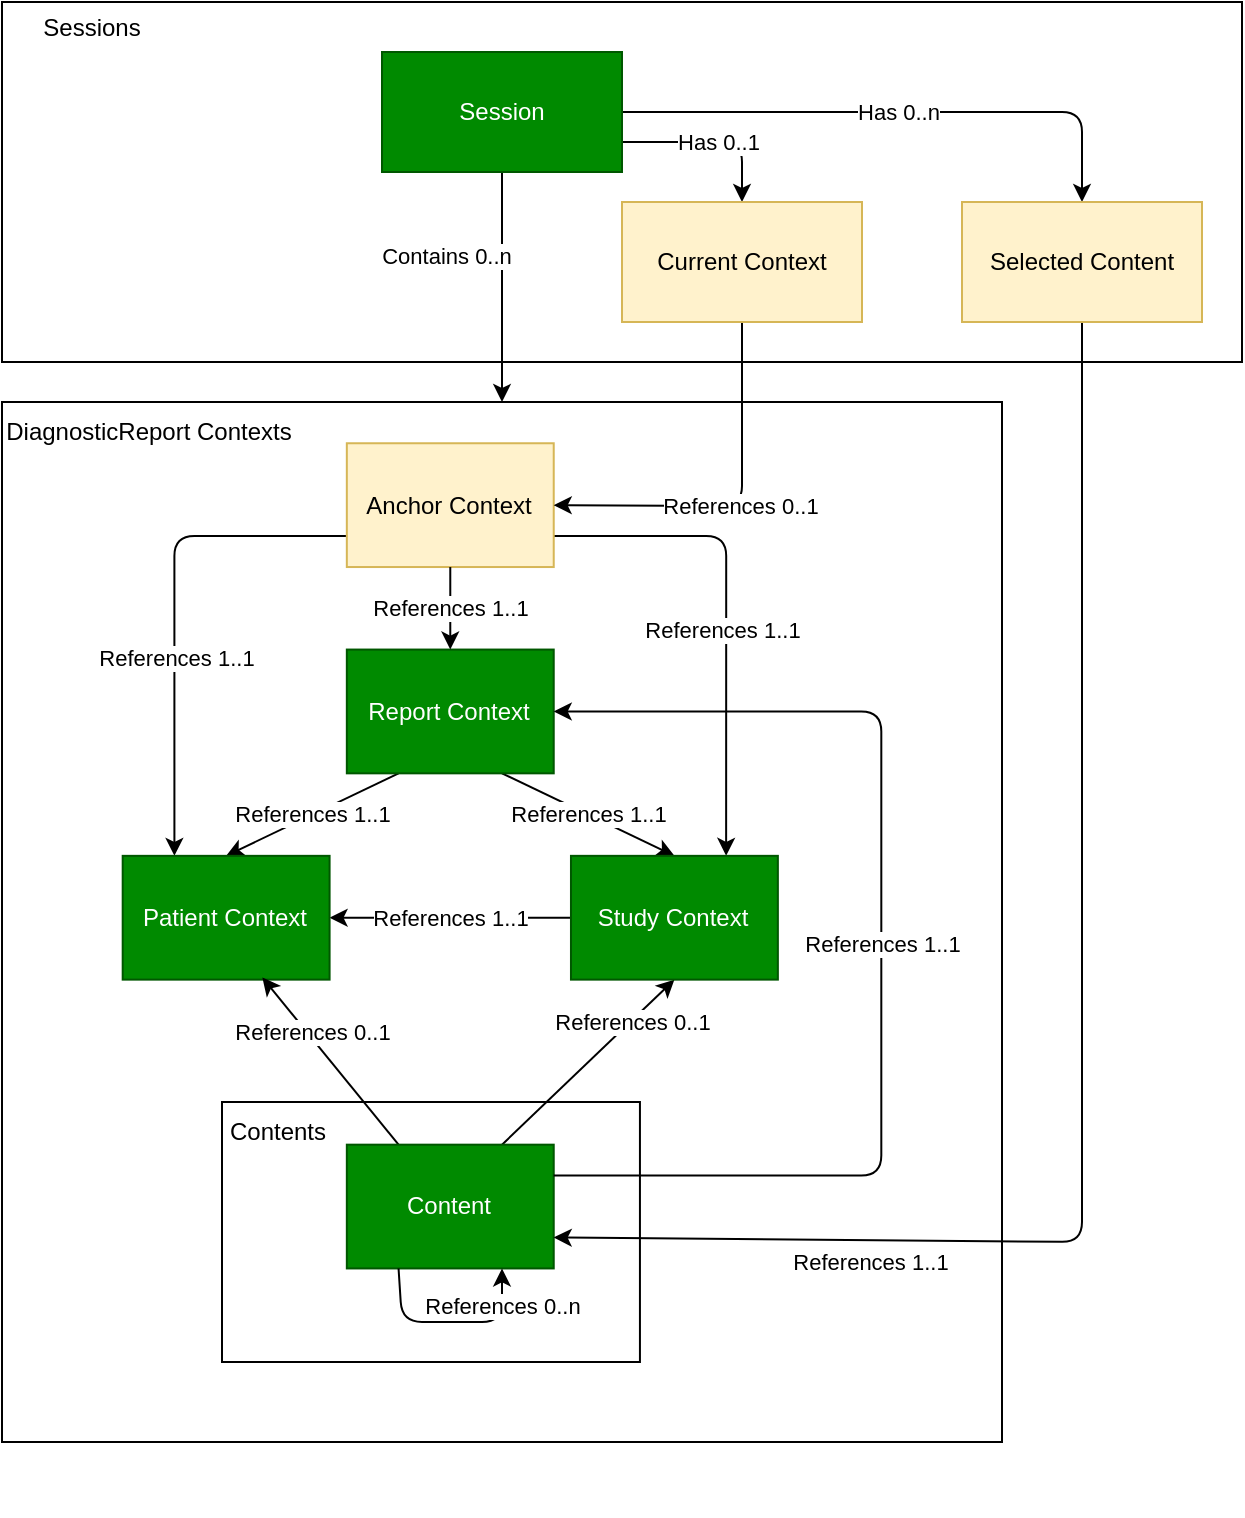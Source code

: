 <mxfile>
    <diagram id="u37TdR3Up0tB3ALFowDp" name="Data Model">
        <mxGraphModel dx="1288" dy="454" grid="1" gridSize="10" guides="1" tooltips="1" connect="1" arrows="1" fold="1" page="1" pageScale="1" pageWidth="850" pageHeight="1100" math="0" shadow="0">
            <root>
                <mxCell id="0"/>
                <mxCell id="1" parent="0"/>
                <mxCell id="62" value="" style="group" parent="1" vertex="1" connectable="0">
                    <mxGeometry x="-270" y="300" width="500" height="557" as="geometry"/>
                </mxCell>
                <mxCell id="58" value="" style="rounded=0;whiteSpace=wrap;html=1;fillColor=none;" parent="62" vertex="1">
                    <mxGeometry width="500" height="520" as="geometry"/>
                </mxCell>
                <mxCell id="UM3WrDHpRBWKBa5JPB4B-76" style="edgeStyle=orthogonalEdgeStyle;html=1;exitX=0;exitY=0.75;exitDx=0;exitDy=0;entryX=0.25;entryY=0;entryDx=0;entryDy=0;" edge="1" parent="62" source="6" target="67">
                    <mxGeometry relative="1" as="geometry"/>
                </mxCell>
                <mxCell id="UM3WrDHpRBWKBa5JPB4B-78" value="References 1..1" style="edgeLabel;html=1;align=center;verticalAlign=middle;resizable=0;points=[];" vertex="1" connectable="0" parent="UM3WrDHpRBWKBa5JPB4B-76">
                    <mxGeometry x="0.189" y="1" relative="1" as="geometry">
                        <mxPoint as="offset"/>
                    </mxGeometry>
                </mxCell>
                <mxCell id="UM3WrDHpRBWKBa5JPB4B-77" style="edgeStyle=orthogonalEdgeStyle;html=1;exitX=1;exitY=0.75;exitDx=0;exitDy=0;entryX=0.75;entryY=0;entryDx=0;entryDy=0;" edge="1" parent="62" source="6" target="66">
                    <mxGeometry relative="1" as="geometry"/>
                </mxCell>
                <mxCell id="UM3WrDHpRBWKBa5JPB4B-79" value="References 1..1" style="edgeLabel;html=1;align=center;verticalAlign=middle;resizable=0;points=[];" vertex="1" connectable="0" parent="UM3WrDHpRBWKBa5JPB4B-77">
                    <mxGeometry x="0.076" y="-2" relative="1" as="geometry">
                        <mxPoint as="offset"/>
                    </mxGeometry>
                </mxCell>
                <mxCell id="6" value="Anchor Context" style="whiteSpace=wrap;html=1;rounded=0;fillColor=#fff2cc;strokeColor=#d6b656;" parent="62" vertex="1">
                    <mxGeometry x="172.414" y="20.63" width="103.448" height="61.889" as="geometry"/>
                </mxCell>
                <mxCell id="68" value="References 1..1" style="edgeStyle=none;html=1;exitX=0.25;exitY=1;exitDx=0;exitDy=0;entryX=0.5;entryY=0;entryDx=0;entryDy=0;startArrow=none;startFill=0;endArrow=classic;endFill=1;" parent="62" source="9" target="67" edge="1">
                    <mxGeometry relative="1" as="geometry"/>
                </mxCell>
                <mxCell id="69" value="References 1..1" style="edgeStyle=none;html=1;exitX=0.75;exitY=1;exitDx=0;exitDy=0;entryX=0.5;entryY=0;entryDx=0;entryDy=0;startArrow=none;startFill=0;endArrow=classic;endFill=1;" parent="62" source="9" target="66" edge="1">
                    <mxGeometry relative="1" as="geometry"/>
                </mxCell>
                <mxCell id="9" value="Report Context" style="whiteSpace=wrap;html=1;rounded=0;fillColor=#008a00;fontColor=#ffffff;strokeColor=#005700;" parent="62" vertex="1">
                    <mxGeometry x="172.414" y="123.778" width="103.448" height="61.889" as="geometry"/>
                </mxCell>
                <mxCell id="10" value="References 1..1" style="edgeStyle=none;html=1;" parent="62" source="6" target="9" edge="1">
                    <mxGeometry relative="1" as="geometry"/>
                </mxCell>
                <mxCell id="59" value="DiagnosticReport Contexts" style="text;html=1;strokeColor=none;fillColor=none;align=center;verticalAlign=middle;whiteSpace=wrap;rounded=0;" parent="62" vertex="1">
                    <mxGeometry width="146.552" height="30.944" as="geometry"/>
                </mxCell>
                <mxCell id="70" value="References 1..1" style="edgeStyle=none;html=1;exitX=0;exitY=0.5;exitDx=0;exitDy=0;entryX=1;entryY=0.5;entryDx=0;entryDy=0;startArrow=none;startFill=0;endArrow=classic;endFill=1;" parent="62" source="66" target="67" edge="1">
                    <mxGeometry relative="1" as="geometry"/>
                </mxCell>
                <mxCell id="71" style="edgeStyle=none;html=1;exitX=0.5;exitY=1;exitDx=0;exitDy=0;entryX=0.75;entryY=0;entryDx=0;entryDy=0;startArrow=classic;startFill=1;endArrow=none;endFill=0;" parent="62" source="66" target="26" edge="1">
                    <mxGeometry relative="1" as="geometry"/>
                </mxCell>
                <mxCell id="72" value="References 0..1" style="edgeLabel;html=1;align=center;verticalAlign=middle;resizable=0;points=[];" parent="71" vertex="1" connectable="0">
                    <mxGeometry x="-0.5" relative="1" as="geometry">
                        <mxPoint as="offset"/>
                    </mxGeometry>
                </mxCell>
                <mxCell id="66" value="Study Context" style="whiteSpace=wrap;html=1;rounded=0;fillColor=#008a00;fontColor=#ffffff;strokeColor=#005700;" parent="62" vertex="1">
                    <mxGeometry x="284.483" y="226.926" width="103.448" height="61.889" as="geometry"/>
                </mxCell>
                <mxCell id="67" value="Patient Context" style="whiteSpace=wrap;html=1;rounded=0;fillColor=#008a00;fontColor=#ffffff;strokeColor=#005700;" parent="62" vertex="1">
                    <mxGeometry x="60.345" y="226.926" width="103.448" height="61.889" as="geometry"/>
                </mxCell>
                <mxCell id="60" value="" style="rounded=0;whiteSpace=wrap;html=1;fillColor=none;" parent="62" vertex="1">
                    <mxGeometry x="110" y="350" width="208.97" height="130" as="geometry"/>
                </mxCell>
                <mxCell id="73" style="edgeStyle=none;html=1;exitX=0.25;exitY=0;exitDx=0;exitDy=0;entryX=0.675;entryY=0.983;entryDx=0;entryDy=0;entryPerimeter=0;startArrow=none;startFill=0;endArrow=classic;endFill=1;" parent="62" source="26" target="67" edge="1">
                    <mxGeometry relative="1" as="geometry"/>
                </mxCell>
                <mxCell id="74" value="References 0..1" style="edgeLabel;html=1;align=center;verticalAlign=middle;resizable=0;points=[];" parent="73" vertex="1" connectable="0">
                    <mxGeometry x="0.325" y="-2" relative="1" as="geometry">
                        <mxPoint as="offset"/>
                    </mxGeometry>
                </mxCell>
                <mxCell id="26" value="Content" style="whiteSpace=wrap;html=1;rounded=0;fillColor=#008a00;fontColor=#ffffff;strokeColor=#005700;" parent="62" vertex="1">
                    <mxGeometry x="172.414" y="371.333" width="103.448" height="61.889" as="geometry"/>
                </mxCell>
                <mxCell id="61" value="Contents" style="text;html=1;strokeColor=none;fillColor=none;align=center;verticalAlign=middle;whiteSpace=wrap;rounded=0;" parent="62" vertex="1">
                    <mxGeometry x="112.07" y="350.004" width="51.724" height="30.944" as="geometry"/>
                </mxCell>
                <mxCell id="53" value="References 1..1" style="edgeStyle=none;html=1;entryX=1;entryY=0.5;entryDx=0;entryDy=0;startArrow=none;startFill=0;endArrow=classic;endFill=1;exitX=1;exitY=0.25;exitDx=0;exitDy=0;" parent="62" source="26" target="9" edge="1">
                    <mxGeometry relative="1" as="geometry">
                        <Array as="points">
                            <mxPoint x="439.655" y="386.806"/>
                            <mxPoint x="439.655" y="154.722"/>
                        </Array>
                    </mxGeometry>
                </mxCell>
                <mxCell id="75" style="edgeStyle=none;html=1;exitX=0.25;exitY=1;exitDx=0;exitDy=0;entryX=0.75;entryY=1;entryDx=0;entryDy=0;startArrow=none;startFill=0;endArrow=classic;endFill=1;" parent="62" source="26" target="26" edge="1">
                    <mxGeometry relative="1" as="geometry">
                        <Array as="points">
                            <mxPoint x="200" y="460"/>
                            <mxPoint x="250" y="460"/>
                        </Array>
                    </mxGeometry>
                </mxCell>
                <mxCell id="76" value="References 0..n" style="edgeLabel;html=1;align=center;verticalAlign=middle;resizable=0;points=[];" parent="75" vertex="1" connectable="0">
                    <mxGeometry x="0.643" relative="1" as="geometry">
                        <mxPoint as="offset"/>
                    </mxGeometry>
                </mxCell>
                <mxCell id="7" value="" style="edgeStyle=none;html=1;entryX=0.5;entryY=0;entryDx=0;entryDy=0;" parent="1" source="3" target="58" edge="1">
                    <mxGeometry relative="1" as="geometry"/>
                </mxCell>
                <mxCell id="8" value="Contains 0..n" style="edgeLabel;html=1;align=center;verticalAlign=middle;resizable=0;points=[];" parent="7" vertex="1" connectable="0">
                    <mxGeometry x="-0.25" y="4" relative="1" as="geometry">
                        <mxPoint x="-32" y="-1" as="offset"/>
                    </mxGeometry>
                </mxCell>
                <mxCell id="35" style="edgeStyle=none;html=1;exitX=1;exitY=0.75;exitDx=0;exitDy=0;entryX=0.5;entryY=0;entryDx=0;entryDy=0;" parent="1" source="3" target="24" edge="1">
                    <mxGeometry relative="1" as="geometry">
                        <Array as="points">
                            <mxPoint x="100" y="170"/>
                        </Array>
                    </mxGeometry>
                </mxCell>
                <mxCell id="45" value="Has 0..1" style="edgeLabel;html=1;align=center;verticalAlign=middle;resizable=0;points=[];" parent="35" vertex="1" connectable="0">
                    <mxGeometry x="0.053" relative="1" as="geometry">
                        <mxPoint as="offset"/>
                    </mxGeometry>
                </mxCell>
                <mxCell id="Kga4_0DMdmYmjc2Gxt2p-82" value="Has 0..n" style="edgeStyle=none;html=1;exitX=1;exitY=0.5;exitDx=0;exitDy=0;entryX=0.5;entryY=0;entryDx=0;entryDy=0;startArrow=none;startFill=0;endArrow=classic;endFill=1;" parent="1" source="3" target="ShL6OGzyEPJJIIMobuB--70" edge="1">
                    <mxGeometry relative="1" as="geometry">
                        <Array as="points">
                            <mxPoint x="270" y="155"/>
                        </Array>
                    </mxGeometry>
                </mxCell>
                <mxCell id="3" value="Session" style="rounded=0;whiteSpace=wrap;html=1;fillColor=#008a00;fontColor=#ffffff;strokeColor=#005700;" parent="1" vertex="1">
                    <mxGeometry x="-80" y="125" width="120" height="60" as="geometry"/>
                </mxCell>
                <mxCell id="65" value="References 0..1" style="edgeStyle=none;html=1;exitX=0.5;exitY=1;exitDx=0;exitDy=0;entryX=1;entryY=0.5;entryDx=0;entryDy=0;startArrow=none;startFill=0;endArrow=classic;endFill=1;" parent="1" source="24" target="6" edge="1">
                    <mxGeometry relative="1" as="geometry">
                        <Array as="points">
                            <mxPoint x="100" y="352"/>
                        </Array>
                    </mxGeometry>
                </mxCell>
                <mxCell id="24" value="Current Context" style="whiteSpace=wrap;html=1;rounded=0;fillColor=#fff2cc;strokeColor=#d6b656;" parent="1" vertex="1">
                    <mxGeometry x="40" y="200" width="120" height="60" as="geometry"/>
                </mxCell>
                <mxCell id="ShL6OGzyEPJJIIMobuB--71" value="References 1..1" style="edgeStyle=none;html=1;startArrow=classic;startFill=1;endArrow=none;endFill=0;exitX=1;exitY=0.75;exitDx=0;exitDy=0;entryX=0.5;entryY=1;entryDx=0;entryDy=0;" parent="1" source="26" target="ShL6OGzyEPJJIIMobuB--70" edge="1">
                    <mxGeometry x="-0.562" y="-11" relative="1" as="geometry">
                        <mxPoint x="360" y="755" as="targetPoint"/>
                        <Array as="points">
                            <mxPoint x="270" y="720"/>
                        </Array>
                        <mxPoint as="offset"/>
                    </mxGeometry>
                </mxCell>
                <mxCell id="ShL6OGzyEPJJIIMobuB--70" value="Selected Content" style="whiteSpace=wrap;html=1;fillColor=#fff2cc;strokeColor=#d6b656;rounded=0;" parent="1" vertex="1">
                    <mxGeometry x="210" y="200" width="120" height="60" as="geometry"/>
                </mxCell>
                <mxCell id="T2Ju3RkK-9prqdYgOsgE-97" value="" style="rounded=0;whiteSpace=wrap;html=1;fillColor=none;" parent="1" vertex="1">
                    <mxGeometry x="-270" y="100" width="620" height="180" as="geometry"/>
                </mxCell>
                <mxCell id="T2Ju3RkK-9prqdYgOsgE-98" value="Sessions" style="text;html=1;strokeColor=none;fillColor=none;align=center;verticalAlign=middle;whiteSpace=wrap;rounded=0;" parent="1" vertex="1">
                    <mxGeometry x="-270" y="100" width="90" height="25.94" as="geometry"/>
                </mxCell>
            </root>
        </mxGraphModel>
    </diagram>
    <diagram id="REENpzGBm39CdS1Fk5RU" name="Interaction Model">
        <mxGraphModel dx="1288" dy="1554" grid="1" gridSize="10" guides="1" tooltips="1" connect="1" arrows="1" fold="1" page="1" pageScale="1" pageWidth="850" pageHeight="1100" math="0" shadow="0">
            <root>
                <mxCell id="0"/>
                <mxCell id="1" parent="0"/>
                <mxCell id="uQy_RtOWi2RNMos_5whO-6" value="Send Event (WSS)" style="edgeStyle=none;html=1;exitX=1.007;exitY=0.319;exitDx=0;exitDy=0;entryX=-0.008;entryY=0.292;entryDx=0;entryDy=0;startArrow=none;startFill=0;endArrow=classic;endFill=1;exitPerimeter=0;entryPerimeter=0;" parent="1" edge="1">
                    <mxGeometry relative="1" as="geometry">
                        <mxPoint x="291.47" y="70.79" as="sourcePoint"/>
                        <mxPoint x="568.56" y="69.9" as="targetPoint"/>
                    </mxGeometry>
                </mxCell>
                <mxCell id="yhTjSWiZqmDCel7jHeYI-11" value="Subscribe / Unsubscribe (HTTPS)" style="edgeStyle=none;html=1;entryX=-0.019;entryY=0.111;entryDx=0;entryDy=0;startArrow=classic;startFill=1;endArrow=none;endFill=0;entryPerimeter=0;exitX=1.007;exitY=0.173;exitDx=0;exitDy=0;exitPerimeter=0;" parent="1" source="CS6DWMl4JMOBhloM0IUo-4" target="yhTjSWiZqmDCel7jHeYI-7" edge="1">
                    <mxGeometry relative="1" as="geometry"/>
                </mxCell>
                <mxCell id="CS6DWMl4JMOBhloM0IUo-4" value="Hub" style="rounded=1;whiteSpace=wrap;html=1;fillColor=#1ba1e2;fontColor=#ffffff;strokeColor=#006EAF;" parent="1" vertex="1">
                    <mxGeometry x="80" y="-80" width="210" height="410" as="geometry"/>
                </mxCell>
                <mxCell id="uQy_RtOWi2RNMos_5whO-8" value="Launch 0..n" style="edgeStyle=none;html=1;entryX=0.5;entryY=0;entryDx=0;entryDy=0;startArrow=none;startFill=0;endArrow=classic;endFill=1;exitX=0.5;exitY=0;exitDx=0;exitDy=0;" parent="1" source="yhTjSWiZqmDCel7jHeYI-8" target="yhTjSWiZqmDCel7jHeYI-7" edge="1">
                    <mxGeometry relative="1" as="geometry">
                        <Array as="points">
                            <mxPoint x="-270" y="-110"/>
                            <mxPoint x="70" y="-110"/>
                            <mxPoint x="660" y="-110"/>
                        </Array>
                        <mxPoint x="-240" y="-50" as="sourcePoint"/>
                        <mxPoint x="402.5" y="-60" as="targetPoint"/>
                    </mxGeometry>
                </mxCell>
                <mxCell id="yhTjSWiZqmDCel7jHeYI-3" value="Subscribe / Unsubscribe (HTTPS)" style="edgeStyle=none;html=1;exitX=1.006;exitY=0.108;exitDx=0;exitDy=0;entryX=-0.005;entryY=0.171;entryDx=0;entryDy=0;startArrow=none;startFill=0;endArrow=classic;endFill=1;exitPerimeter=0;entryPerimeter=0;" parent="1" source="yhTjSWiZqmDCel7jHeYI-8" target="CS6DWMl4JMOBhloM0IUo-4" edge="1">
                    <mxGeometry relative="1" as="geometry">
                        <mxPoint x="-180" y="10" as="sourcePoint"/>
                        <Array as="points">
                            <mxPoint x="-100" y="-10"/>
                        </Array>
                    </mxGeometry>
                </mxCell>
                <mxCell id="yhTjSWiZqmDCel7jHeYI-6" value="" style="group" parent="1" vertex="1" connectable="0">
                    <mxGeometry x="115" y="180" width="140" height="80" as="geometry"/>
                </mxCell>
                <mxCell id="yhTjSWiZqmDCel7jHeYI-1" value="Sessions" style="whiteSpace=wrap;html=1;rounded=0;fillColor=#008a00;fontColor=#ffffff;strokeColor=#005700;" parent="yhTjSWiZqmDCel7jHeYI-6" vertex="1">
                    <mxGeometry y="20" width="120" height="60" as="geometry"/>
                </mxCell>
                <mxCell id="yhTjSWiZqmDCel7jHeYI-4" value="Sessions" style="whiteSpace=wrap;html=1;rounded=0;fillColor=#008a00;fontColor=#ffffff;strokeColor=#005700;" parent="yhTjSWiZqmDCel7jHeYI-6" vertex="1">
                    <mxGeometry x="10" y="10" width="120" height="60" as="geometry"/>
                </mxCell>
                <mxCell id="yhTjSWiZqmDCel7jHeYI-5" value="Sessions" style="whiteSpace=wrap;html=1;rounded=0;fillColor=#008a00;fontColor=#ffffff;strokeColor=#005700;" parent="yhTjSWiZqmDCel7jHeYI-6" vertex="1">
                    <mxGeometry x="20" width="120" height="60" as="geometry"/>
                </mxCell>
                <mxCell id="yhTjSWiZqmDCel7jHeYI-7" value="Synchronizing Application" style="whiteSpace=wrap;html=1;rounded=1;fillColor=#1ba1e2;fontColor=#ffffff;strokeColor=#006EAF;" parent="1" vertex="1">
                    <mxGeometry x="570" y="-45" width="180" height="325" as="geometry"/>
                </mxCell>
                <mxCell id="yhTjSWiZqmDCel7jHeYI-8" value="Driving Application" style="whiteSpace=wrap;html=1;rounded=1;fillColor=#1ba1e2;fontColor=#ffffff;strokeColor=#006EAF;" parent="1" vertex="1">
                    <mxGeometry x="-360" y="-45" width="180" height="325" as="geometry"/>
                </mxCell>
                <mxCell id="yhTjSWiZqmDCel7jHeYI-12" value="Update / Select Report Content (HTTPS)" style="edgeStyle=none;html=1;exitX=0;exitY=0.5;exitDx=0;exitDy=0;startArrow=none;startFill=0;endArrow=classic;endFill=1;entryX=1.002;entryY=0.707;entryDx=0;entryDy=0;entryPerimeter=0;" parent="1" source="yhTjSWiZqmDCel7jHeYI-9" edge="1">
                    <mxGeometry relative="1" as="geometry">
                        <mxPoint x="290.42" y="240.87" as="targetPoint"/>
                    </mxGeometry>
                </mxCell>
                <mxCell id="yhTjSWiZqmDCel7jHeYI-9" value="Content Creator" style="whiteSpace=wrap;html=1;rounded=1;fillColor=#dae8fc;strokeColor=#6c8ebf;" parent="1" vertex="1">
                    <mxGeometry x="600" y="220.5" width="120" height="41" as="geometry"/>
                </mxCell>
                <mxCell id="yhTjSWiZqmDCel7jHeYI-10" value="Content Creator" style="whiteSpace=wrap;html=1;rounded=1;fillColor=#dae8fc;strokeColor=#6c8ebf;" parent="1" vertex="1">
                    <mxGeometry x="-330" y="220.5" width="120" height="41" as="geometry"/>
                </mxCell>
                <mxCell id="uQy_RtOWi2RNMos_5whO-2" value="Update / Select Report Content (HTTPS)" style="edgeStyle=none;html=1;startArrow=none;startFill=0;endArrow=classic;endFill=1;entryX=-0.019;entryY=0.705;entryDx=0;entryDy=0;entryPerimeter=0;exitX=1;exitY=0.5;exitDx=0;exitDy=0;" parent="1" source="yhTjSWiZqmDCel7jHeYI-10" edge="1">
                    <mxGeometry relative="1" as="geometry">
                        <mxPoint x="-190" y="240" as="sourcePoint"/>
                        <mxPoint x="76.01" y="240.05" as="targetPoint"/>
                    </mxGeometry>
                </mxCell>
                <mxCell id="yhTjSWiZqmDCel7jHeYI-18" value="Send Event (WSS)" style="edgeStyle=none;html=1;exitX=1;exitY=0.5;exitDx=0;exitDy=0;startArrow=classic;startFill=1;endArrow=none;endFill=0;entryX=-0.002;entryY=0.317;entryDx=0;entryDy=0;entryPerimeter=0;" parent="1" edge="1">
                    <mxGeometry relative="1" as="geometry">
                        <mxPoint x="80.0" y="70.0" as="targetPoint"/>
                        <mxPoint x="-179.58" y="70.03" as="sourcePoint"/>
                        <mxPoint as="offset"/>
                    </mxGeometry>
                </mxCell>
                <mxCell id="yhTjSWiZqmDCel7jHeYI-22" value="Open / Close Report Context (HTTPS)" style="edgeStyle=none;html=1;entryX=-0.005;entryY=0.171;entryDx=0;entryDy=0;startArrow=none;startFill=0;endArrow=classic;endFill=1;entryPerimeter=0;" parent="1" edge="1">
                    <mxGeometry relative="1" as="geometry">
                        <mxPoint x="-180" y="191" as="sourcePoint"/>
                        <mxPoint x="77.87" y="191.11" as="targetPoint"/>
                        <Array as="points">
                            <mxPoint x="-101.08" y="191"/>
                        </Array>
                    </mxGeometry>
                </mxCell>
                <mxCell id="yhTjSWiZqmDCel7jHeYI-23" value="Get Current Context (HTTPS)" style="edgeStyle=none;html=1;entryX=-0.019;entryY=0.111;entryDx=0;entryDy=0;startArrow=classic;startFill=1;endArrow=none;endFill=0;entryPerimeter=0;exitX=1.007;exitY=0.173;exitDx=0;exitDy=0;exitPerimeter=0;" parent="1" edge="1">
                    <mxGeometry relative="1" as="geometry">
                        <mxPoint x="290.39" y="29.96" as="sourcePoint"/>
                        <mxPoint x="565.5" y="30.105" as="targetPoint"/>
                    </mxGeometry>
                </mxCell>
                <mxCell id="yhTjSWiZqmDCel7jHeYI-24" value="Get Current Context (HTTPS)" style="edgeStyle=none;html=1;exitX=1.006;exitY=0.108;exitDx=0;exitDy=0;entryX=-0.005;entryY=0.171;entryDx=0;entryDy=0;startArrow=none;startFill=0;endArrow=classic;endFill=1;exitPerimeter=0;entryPerimeter=0;" parent="1" edge="1">
                    <mxGeometry relative="1" as="geometry">
                        <mxPoint x="-180.0" y="29.13" as="sourcePoint"/>
                        <mxPoint x="77.87" y="29.14" as="targetPoint"/>
                        <Array as="points">
                            <mxPoint x="-101.08" y="29.03"/>
                        </Array>
                    </mxGeometry>
                </mxCell>
                <mxCell id="yhTjSWiZqmDCel7jHeYI-25" value="Send SyncError (HTTPS)" style="edgeStyle=none;html=1;entryX=-0.005;entryY=0.171;entryDx=0;entryDy=0;startArrow=none;startFill=0;endArrow=classic;endFill=1;entryPerimeter=0;" parent="1" edge="1">
                    <mxGeometry relative="1" as="geometry">
                        <mxPoint x="-179" y="118" as="sourcePoint"/>
                        <mxPoint x="78.87" y="118.11" as="targetPoint"/>
                        <Array as="points"/>
                    </mxGeometry>
                </mxCell>
                <mxCell id="yhTjSWiZqmDCel7jHeYI-27" value="Send SyncError Event (HTTPS)" style="edgeStyle=none;html=1;entryX=-0.019;entryY=0.111;entryDx=0;entryDy=0;startArrow=classic;startFill=1;endArrow=none;endFill=0;entryPerimeter=0;exitX=1.007;exitY=0.173;exitDx=0;exitDy=0;exitPerimeter=0;" parent="1" edge="1">
                    <mxGeometry relative="1" as="geometry">
                        <mxPoint x="290.0" y="117.0" as="sourcePoint"/>
                        <mxPoint x="565.11" y="117.145" as="targetPoint"/>
                    </mxGeometry>
                </mxCell>
                <mxCell id="yhTjSWiZqmDCel7jHeYI-28" value="Image Display" style="whiteSpace=wrap;html=1;rounded=1;fillColor=#dae8fc;strokeColor=#6c8ebf;" parent="1" vertex="1">
                    <mxGeometry x="-330" y="-40" width="120" height="41" as="geometry"/>
                </mxCell>
                <mxCell id="yhTjSWiZqmDCel7jHeYI-29" value="Report Creator" style="whiteSpace=wrap;html=1;rounded=1;fillColor=#dae8fc;strokeColor=#6c8ebf;" parent="1" vertex="1">
                    <mxGeometry x="-330" y="11" width="120" height="41" as="geometry"/>
                </mxCell>
                <mxCell id="yhTjSWiZqmDCel7jHeYI-30" value="Worklist Client" style="whiteSpace=wrap;html=1;rounded=1;fillColor=#dae8fc;strokeColor=#6c8ebf;" parent="1" vertex="1">
                    <mxGeometry x="-330" y="61" width="120" height="41" as="geometry"/>
                </mxCell>
                <mxCell id="yhTjSWiZqmDCel7jHeYI-31" value="All Actors&lt;br&gt;(Except Hub and Content Creator)" style="whiteSpace=wrap;html=1;rounded=1;fillColor=#dae8fc;strokeColor=#6c8ebf;" parent="1" vertex="1">
                    <mxGeometry x="600" y="-30" width="120" height="110" as="geometry"/>
                </mxCell>
            </root>
        </mxGraphModel>
    </diagram>
</mxfile>